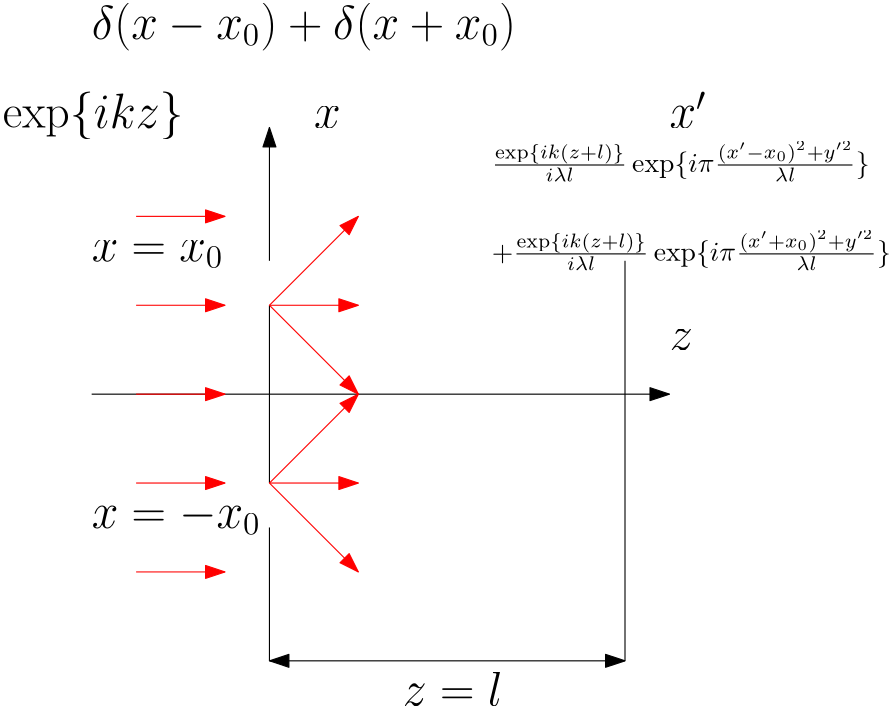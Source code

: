 <?xml version="1.0"?>
<!DOCTYPE ipe SYSTEM "ipe.dtd">
<ipe version="70212" creator="Ipe 7.2.12">
<info created="D:20191201154143" modified="D:20191207161808"/>
<ipestyle name="basic">
<symbol name="arrow/arc(spx)">
<path stroke="sym-stroke" fill="sym-stroke" pen="sym-pen">
0 0 m
-1 0.333 l
-1 -0.333 l
h
</path>
</symbol>
<symbol name="arrow/farc(spx)">
<path stroke="sym-stroke" fill="white" pen="sym-pen">
0 0 m
-1 0.333 l
-1 -0.333 l
h
</path>
</symbol>
<symbol name="arrow/ptarc(spx)">
<path stroke="sym-stroke" fill="sym-stroke" pen="sym-pen">
0 0 m
-1 0.333 l
-0.8 0 l
-1 -0.333 l
h
</path>
</symbol>
<symbol name="arrow/fptarc(spx)">
<path stroke="sym-stroke" fill="white" pen="sym-pen">
0 0 m
-1 0.333 l
-0.8 0 l
-1 -0.333 l
h
</path>
</symbol>
<symbol name="mark/circle(sx)" transformations="translations">
<path fill="sym-stroke">
0.6 0 0 0.6 0 0 e
0.4 0 0 0.4 0 0 e
</path>
</symbol>
<symbol name="mark/disk(sx)" transformations="translations">
<path fill="sym-stroke">
0.6 0 0 0.6 0 0 e
</path>
</symbol>
<symbol name="mark/fdisk(sfx)" transformations="translations">
<group>
<path fill="sym-fill">
0.5 0 0 0.5 0 0 e
</path>
<path fill="sym-stroke" fillrule="eofill">
0.6 0 0 0.6 0 0 e
0.4 0 0 0.4 0 0 e
</path>
</group>
</symbol>
<symbol name="mark/box(sx)" transformations="translations">
<path fill="sym-stroke" fillrule="eofill">
-0.6 -0.6 m
0.6 -0.6 l
0.6 0.6 l
-0.6 0.6 l
h
-0.4 -0.4 m
0.4 -0.4 l
0.4 0.4 l
-0.4 0.4 l
h
</path>
</symbol>
<symbol name="mark/square(sx)" transformations="translations">
<path fill="sym-stroke">
-0.6 -0.6 m
0.6 -0.6 l
0.6 0.6 l
-0.6 0.6 l
h
</path>
</symbol>
<symbol name="mark/fsquare(sfx)" transformations="translations">
<group>
<path fill="sym-fill">
-0.5 -0.5 m
0.5 -0.5 l
0.5 0.5 l
-0.5 0.5 l
h
</path>
<path fill="sym-stroke" fillrule="eofill">
-0.6 -0.6 m
0.6 -0.6 l
0.6 0.6 l
-0.6 0.6 l
h
-0.4 -0.4 m
0.4 -0.4 l
0.4 0.4 l
-0.4 0.4 l
h
</path>
</group>
</symbol>
<symbol name="mark/cross(sx)" transformations="translations">
<group>
<path fill="sym-stroke">
-0.43 -0.57 m
0.57 0.43 l
0.43 0.57 l
-0.57 -0.43 l
h
</path>
<path fill="sym-stroke">
-0.43 0.57 m
0.57 -0.43 l
0.43 -0.57 l
-0.57 0.43 l
h
</path>
</group>
</symbol>
<symbol name="arrow/fnormal(spx)">
<path stroke="sym-stroke" fill="white" pen="sym-pen">
0 0 m
-1 0.333 l
-1 -0.333 l
h
</path>
</symbol>
<symbol name="arrow/pointed(spx)">
<path stroke="sym-stroke" fill="sym-stroke" pen="sym-pen">
0 0 m
-1 0.333 l
-0.8 0 l
-1 -0.333 l
h
</path>
</symbol>
<symbol name="arrow/fpointed(spx)">
<path stroke="sym-stroke" fill="white" pen="sym-pen">
0 0 m
-1 0.333 l
-0.8 0 l
-1 -0.333 l
h
</path>
</symbol>
<symbol name="arrow/linear(spx)">
<path stroke="sym-stroke" pen="sym-pen">
-1 0.333 m
0 0 l
-1 -0.333 l
</path>
</symbol>
<symbol name="arrow/fdouble(spx)">
<path stroke="sym-stroke" fill="white" pen="sym-pen">
0 0 m
-1 0.333 l
-1 -0.333 l
h
-1 0 m
-2 0.333 l
-2 -0.333 l
h
</path>
</symbol>
<symbol name="arrow/double(spx)">
<path stroke="sym-stroke" fill="sym-stroke" pen="sym-pen">
0 0 m
-1 0.333 l
-1 -0.333 l
h
-1 0 m
-2 0.333 l
-2 -0.333 l
h
</path>
</symbol>
<pen name="heavier" value="0.8"/>
<pen name="fat" value="1.2"/>
<pen name="ultrafat" value="2"/>
<symbolsize name="large" value="5"/>
<symbolsize name="small" value="2"/>
<symbolsize name="tiny" value="1.1"/>
<arrowsize name="large" value="10"/>
<arrowsize name="small" value="5"/>
<arrowsize name="tiny" value="3"/>
<color name="red" value="1 0 0"/>
<color name="green" value="0 1 0"/>
<color name="blue" value="0 0 1"/>
<color name="yellow" value="1 1 0"/>
<color name="orange" value="1 0.647 0"/>
<color name="gold" value="1 0.843 0"/>
<color name="purple" value="0.627 0.125 0.941"/>
<color name="gray" value="0.745"/>
<color name="brown" value="0.647 0.165 0.165"/>
<color name="navy" value="0 0 0.502"/>
<color name="pink" value="1 0.753 0.796"/>
<color name="seagreen" value="0.18 0.545 0.341"/>
<color name="turquoise" value="0.251 0.878 0.816"/>
<color name="violet" value="0.933 0.51 0.933"/>
<color name="darkblue" value="0 0 0.545"/>
<color name="darkcyan" value="0 0.545 0.545"/>
<color name="darkgray" value="0.663"/>
<color name="darkgreen" value="0 0.392 0"/>
<color name="darkmagenta" value="0.545 0 0.545"/>
<color name="darkorange" value="1 0.549 0"/>
<color name="darkred" value="0.545 0 0"/>
<color name="lightblue" value="0.678 0.847 0.902"/>
<color name="lightcyan" value="0.878 1 1"/>
<color name="lightgray" value="0.827"/>
<color name="lightgreen" value="0.565 0.933 0.565"/>
<color name="lightyellow" value="1 1 0.878"/>
<dashstyle name="dashed" value="[4] 0"/>
<dashstyle name="dotted" value="[1 3] 0"/>
<dashstyle name="dash dotted" value="[4 2 1 2] 0"/>
<dashstyle name="dash dot dotted" value="[4 2 1 2 1 2] 0"/>
<textsize name="large" value="\large"/>
<textsize name="Large" value="\Large"/>
<textsize name="LARGE" value="\LARGE"/>
<textsize name="huge" value="\huge"/>
<textsize name="Huge" value="\Huge"/>
<textsize name="small" value="\small"/>
<textsize name="footnote" value="\footnotesize"/>
<textsize name="tiny" value="\tiny"/>
<textstyle name="center" begin="\begin{center}" end="\end{center}"/>
<textstyle name="itemize" begin="\begin{itemize}" end="\end{itemize}"/>
<textstyle name="item" begin="\begin{itemize}\item{}" end="\end{itemize}"/>
<gridsize name="4 pts" value="4"/>
<gridsize name="8 pts (~3 mm)" value="8"/>
<gridsize name="16 pts (~6 mm)" value="16"/>
<gridsize name="32 pts (~12 mm)" value="32"/>
<gridsize name="10 pts (~3.5 mm)" value="10"/>
<gridsize name="20 pts (~7 mm)" value="20"/>
<gridsize name="14 pts (~5 mm)" value="14"/>
<gridsize name="28 pts (~10 mm)" value="28"/>
<gridsize name="56 pts (~20 mm)" value="56"/>
<anglesize name="90 deg" value="90"/>
<anglesize name="60 deg" value="60"/>
<anglesize name="45 deg" value="45"/>
<anglesize name="30 deg" value="30"/>
<anglesize name="22.5 deg" value="22.5"/>
<opacity name="10%" value="0.1"/>
<opacity name="30%" value="0.3"/>
<opacity name="50%" value="0.5"/>
<opacity name="75%" value="0.75"/>
<tiling name="falling" angle="-60" step="4" width="1"/>
<tiling name="rising" angle="30" step="4" width="1"/>
</ipestyle>
<page>
<layer name="alpha"/>
<view layers="alpha" active="alpha"/>
<text layer="alpha" matrix="1 0 0 1 144 -96" transformations="translations" pos="128 784" stroke="black" type="label" width="8.598" height="7.412" depth="0" valign="baseline" size="LARGE" style="math">z</text>
<text matrix="1 0 0 1 -320 128" transformations="translations" pos="464 640" stroke="black" type="label" width="9.579" height="7.412" depth="0" valign="baseline" size="LARGE" style="math">x</text>
<path stroke="black">
128 672 m
128 704 l
</path>
<path stroke="black">
128 672 m
128 640 l
</path>
<path stroke="black">
128 624 m
128 576 l
128 576 l
</path>
<path stroke="black" arrow="normal/normal">
128 720 m
128 768 l
</path>
<path matrix="1 0 0 1 0 16" stroke="black" arrow="normal/normal">
64 656 m
272 656 l
</path>
<path stroke="red" arrow="normal/normal">
80 736 m
112 736 l
</path>
<path stroke="red" arrow="normal/normal">
80 704 m
112 704 l
</path>
<path stroke="red" arrow="normal/normal">
80 672 m
112 672 l
</path>
<path stroke="red" arrow="normal/normal">
80 640 m
112 640 l
</path>
<path stroke="red" arrow="normal/normal">
80 608 m
112 608 l
</path>
<path stroke="red" arrow="normal/normal">
128 704 m
160 736 l
</path>
<path stroke="red" arrow="normal/normal">
128 704 m
160 704 l
</path>
<path stroke="red" arrow="normal/normal">
128 704 m
160 672 l
</path>
<path stroke="red" arrow="normal/normal">
128 640 m
160 672 l
</path>
<path stroke="red" arrow="normal/normal">
128 640 m
160 640 l
</path>
<path stroke="red" arrow="normal/normal">
128 640 m
160 608 l
</path>
<path stroke="black" arrow="normal/normal" rarrow="normal/normal">
128 576 m
256 576 l
</path>
<text transformations="translations" pos="176 560" stroke="black" type="label" width="35.954" height="11.955" depth="0" valign="baseline" size="LARGE" style="math">z=l</text>
<text matrix="1 0 0 1 -48 0" transformations="translations" pos="80 768" stroke="black" type="label" width="65.044" height="12.915" depth="4.3" valign="baseline" size="LARGE" style="math">\exp\{ikz\}</text>
<text matrix="1 0 0 1 -32 0" transformations="translations" pos="96 720" stroke="black" type="label" width="47.465" height="7.415" depth="2.58" valign="baseline" size="LARGE" style="math">x=x_0</text>
<text matrix="1 0 0 1 -32 0" transformations="translations" pos="96 624" stroke="black" type="label" width="60.855" height="10.045" depth="2.58" valign="baseline" size="LARGE" style="math">x=-x_0</text>
<text matrix="1 0 0 1 -32 0" transformations="translations" pos="96 800" stroke="black" type="label" width="152.755" height="12.896" depth="4.29" valign="baseline" size="LARGE" style="math">\delta(x-x_0)+\delta(x+x_0)</text>
<text transformations="translations" pos="272 768" stroke="black" type="label" width="13.365" height="12.889" depth="0" valign="baseline" size="LARGE" style="math">x^{\prime}</text>
<text matrix="1 0 0 1 0 16" transformations="translations" pos="208 736" stroke="black" type="label" width="136.056" height="11.054" depth="3.43" valign="baseline" style="math">\frac{\exp\{ik(z+l)\}}{i \lambda l}\exp\{i \pi \frac { (x^{\prime}  - x_0)^2 + y^{\prime 2} } {\lambda l} \}</text>
<path stroke="black">
256 576 m
256 720 l
</path>
<text transformations="translations" pos="208 720" stroke="black" type="label" width="143.694" height="11.054" depth="3.43" valign="baseline" style="math">+ \frac{\exp\{ik(z+l)\}}{i \lambda l}\exp\{i \pi \frac { (x^{\prime}  + x_0)^2 + y^{\prime 2} } {\lambda l} \}</text>
</page>
</ipe>
